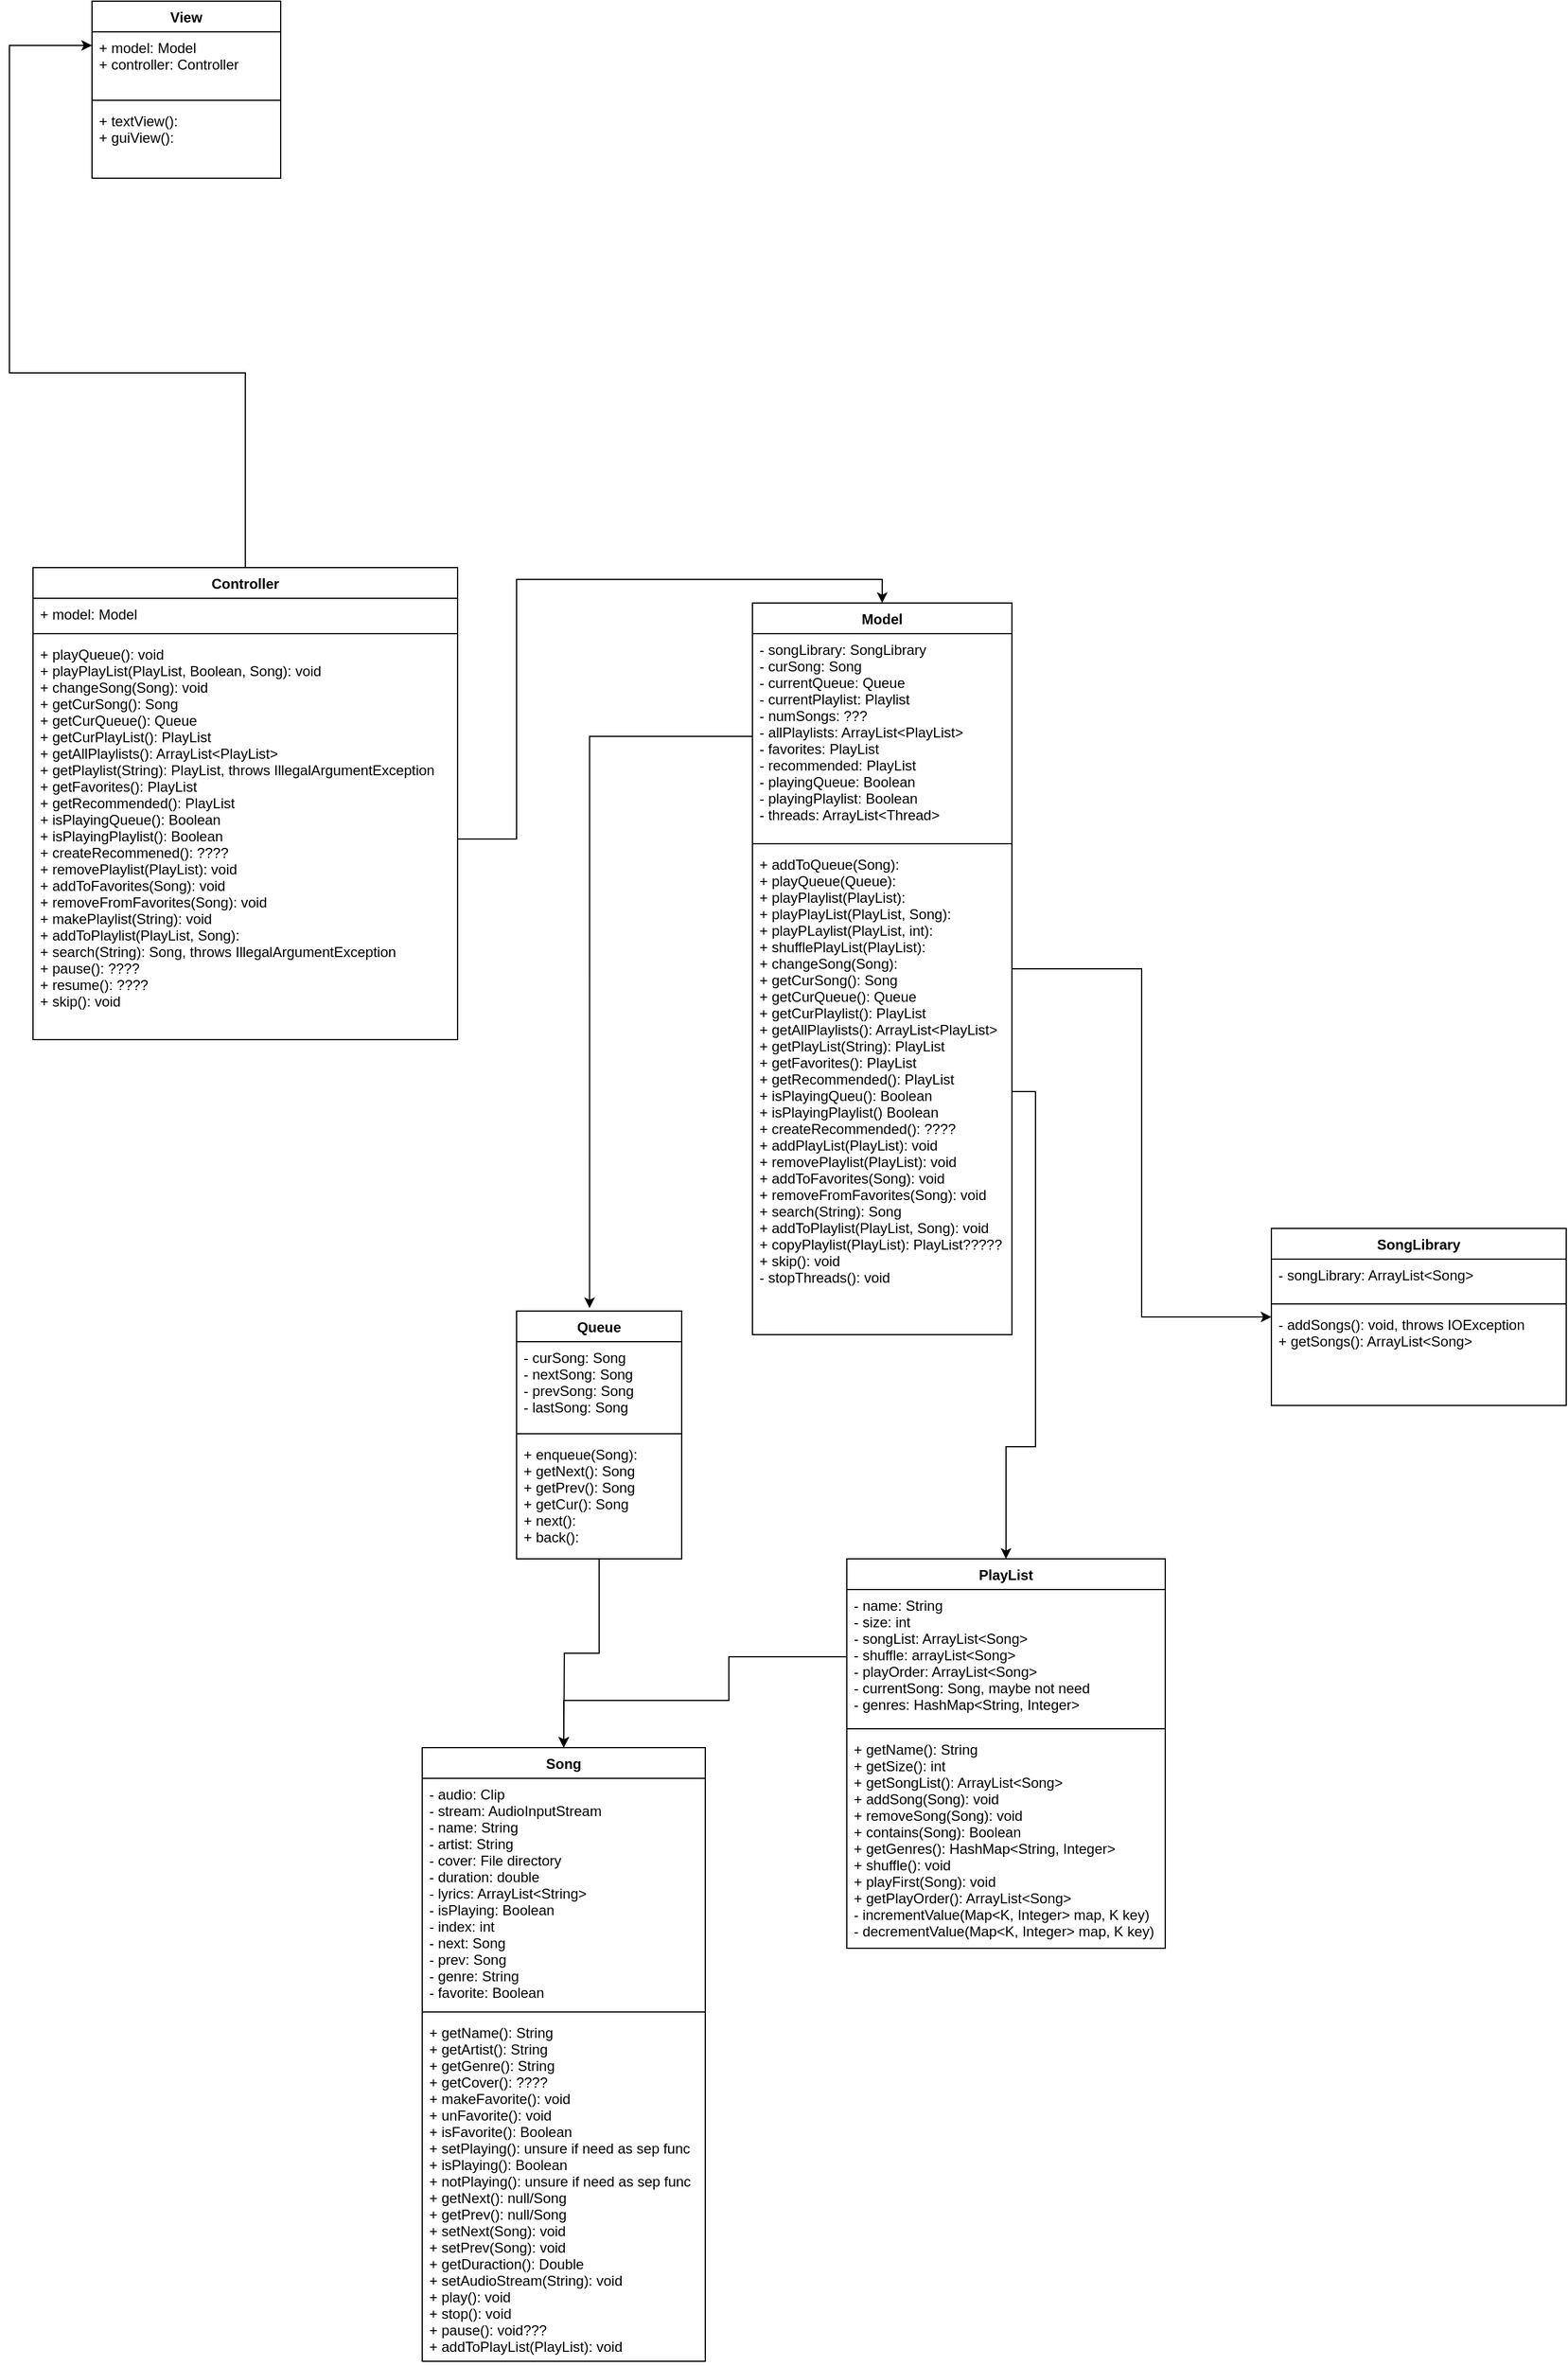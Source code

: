<mxfile version="17.4.6" type="device"><diagram id="x7jedYCvUBm-3-thgjqw" name="Page-1"><mxGraphModel dx="974" dy="2250" grid="1" gridSize="10" guides="1" tooltips="1" connect="1" arrows="1" fold="1" page="1" pageScale="1" pageWidth="850" pageHeight="1100" math="0" shadow="0"><root><mxCell id="0"/><mxCell id="1" parent="0"/><mxCell id="ObbuBhFq9glVBRjWc8WU-5" style="edgeStyle=orthogonalEdgeStyle;rounded=0;orthogonalLoop=1;jettySize=auto;html=1;" edge="1" parent="1" source="OL-D1mIjCB3-K_9TSbV1-14" target="ObbuBhFq9glVBRjWc8WU-1"><mxGeometry relative="1" as="geometry"/></mxCell><mxCell id="OL-D1mIjCB3-K_9TSbV1-14" value="Model" style="swimlane;fontStyle=1;align=center;verticalAlign=top;childLayout=stackLayout;horizontal=1;startSize=26;horizontalStack=0;resizeParent=1;resizeParentMax=0;resizeLast=0;collapsible=1;marginBottom=0;" parent="1" vertex="1"><mxGeometry x="720" y="-450" width="220" height="620" as="geometry"/></mxCell><mxCell id="OL-D1mIjCB3-K_9TSbV1-15" value="- songLibrary: SongLibrary&#10;- curSong: Song&#10;- currentQueue: Queue&#10;- currentPlaylist: Playlist&#10;- numSongs: ???&#10;- allPlaylists: ArrayList&lt;PlayList&gt;&#10;- favorites: PlayList&#10;- recommended: PlayList&#10;- playingQueue: Boolean&#10;- playingPlaylist: Boolean&#10;- threads: ArrayList&lt;Thread&gt;" style="text;strokeColor=none;fillColor=none;align=left;verticalAlign=top;spacingLeft=4;spacingRight=4;overflow=hidden;rotatable=0;points=[[0,0.5],[1,0.5]];portConstraint=eastwest;" parent="OL-D1mIjCB3-K_9TSbV1-14" vertex="1"><mxGeometry y="26" width="220" height="174" as="geometry"/></mxCell><mxCell id="OL-D1mIjCB3-K_9TSbV1-16" value="" style="line;strokeWidth=1;fillColor=none;align=left;verticalAlign=middle;spacingTop=-1;spacingLeft=3;spacingRight=3;rotatable=0;labelPosition=right;points=[];portConstraint=eastwest;" parent="OL-D1mIjCB3-K_9TSbV1-14" vertex="1"><mxGeometry y="200" width="220" height="8" as="geometry"/></mxCell><mxCell id="OL-D1mIjCB3-K_9TSbV1-17" value="+ addToQueue(Song): &#10;+ playQueue(Queue):&#10;+ playPlaylist(PlayList):&#10;+ playPlayList(PlayList, Song):&#10;+ playPLaylist(PlayList, int):&#10;+ shufflePlayList(PlayList):&#10;+ changeSong(Song):&#10;+ getCurSong(): Song&#10;+ getCurQueue(): Queue&#10;+ getCurPlaylist(): PlayList&#10;+ getAllPlaylists(): ArrayList&lt;PlayList&gt;&#10;+ getPlayList(String): PlayList&#10;+ getFavorites(): PlayList&#10;+ getRecommended(): PlayList&#10;+ isPlayingQueu(): Boolean&#10;+ isPlayingPlaylist() Boolean&#10;+ createRecommended(): ????&#10;+ addPlayList(PlayList): void&#10;+ removePlaylist(PlayList): void&#10;+ addToFavorites(Song): void&#10;+ removeFromFavorites(Song): void&#10;+ search(String): Song&#10;+ addToPlaylist(PlayList, Song): void&#10;+ copyPlaylist(PlayList): PlayList?????&#10;+ skip(): void&#10;- stopThreads(): void" style="text;strokeColor=none;fillColor=none;align=left;verticalAlign=top;spacingLeft=4;spacingRight=4;overflow=hidden;rotatable=0;points=[[0,0.5],[1,0.5]];portConstraint=eastwest;" parent="OL-D1mIjCB3-K_9TSbV1-14" vertex="1"><mxGeometry y="208" width="220" height="412" as="geometry"/></mxCell><mxCell id="OL-D1mIjCB3-K_9TSbV1-31" style="edgeStyle=orthogonalEdgeStyle;rounded=0;orthogonalLoop=1;jettySize=auto;html=1;exitX=0.5;exitY=0;exitDx=0;exitDy=0;entryX=0;entryY=0.25;entryDx=0;entryDy=0;" parent="1" source="OL-D1mIjCB3-K_9TSbV1-18" target="OL-D1mIjCB3-K_9TSbV1-22" edge="1"><mxGeometry relative="1" as="geometry"/></mxCell><mxCell id="OL-D1mIjCB3-K_9TSbV1-18" value="Controller" style="swimlane;fontStyle=1;align=center;verticalAlign=top;childLayout=stackLayout;horizontal=1;startSize=26;horizontalStack=0;resizeParent=1;resizeParentMax=0;resizeLast=0;collapsible=1;marginBottom=0;" parent="1" vertex="1"><mxGeometry x="110" y="-480" width="360" height="400" as="geometry"/></mxCell><mxCell id="OL-D1mIjCB3-K_9TSbV1-19" value="+ model: Model" style="text;strokeColor=none;fillColor=none;align=left;verticalAlign=top;spacingLeft=4;spacingRight=4;overflow=hidden;rotatable=0;points=[[0,0.5],[1,0.5]];portConstraint=eastwest;" parent="OL-D1mIjCB3-K_9TSbV1-18" vertex="1"><mxGeometry y="26" width="360" height="26" as="geometry"/></mxCell><mxCell id="OL-D1mIjCB3-K_9TSbV1-20" value="" style="line;strokeWidth=1;fillColor=none;align=left;verticalAlign=middle;spacingTop=-1;spacingLeft=3;spacingRight=3;rotatable=0;labelPosition=right;points=[];portConstraint=eastwest;" parent="OL-D1mIjCB3-K_9TSbV1-18" vertex="1"><mxGeometry y="52" width="360" height="8" as="geometry"/></mxCell><mxCell id="OL-D1mIjCB3-K_9TSbV1-21" value="+ playQueue(): void&#10;+ playPlayList(PlayList, Boolean, Song): void&#10;+ changeSong(Song): void&#10;+ getCurSong(): Song&#10;+ getCurQueue(): Queue&#10;+ getCurPlayList(): PlayList&#10;+ getAllPlaylists(): ArrayList&lt;PlayList&gt;&#10;+ getPlaylist(String): PlayList, throws IllegalArgumentException&#10;+ getFavorites(): PlayList&#10;+ getRecommended(): PlayList&#10;+ isPlayingQueue(): Boolean&#10;+ isPlayingPlaylist(): Boolean&#10;+ createRecommened(): ????&#10;+ removePlaylist(PlayList): void&#10;+ addToFavorites(Song): void&#10;+ removeFromFavorites(Song): void&#10;+ makePlaylist(String): void&#10;+ addToPlaylist(PlayList, Song):&#10;+ search(String): Song, throws IllegalArgumentException&#10;+ pause(): ????&#10;+ resume(): ????&#10;+ skip(): void" style="text;strokeColor=none;fillColor=none;align=left;verticalAlign=top;spacingLeft=4;spacingRight=4;overflow=hidden;rotatable=0;points=[[0,0.5],[1,0.5]];portConstraint=eastwest;" parent="OL-D1mIjCB3-K_9TSbV1-18" vertex="1"><mxGeometry y="60" width="360" height="340" as="geometry"/></mxCell><mxCell id="OL-D1mIjCB3-K_9TSbV1-22" value="View" style="swimlane;fontStyle=1;align=center;verticalAlign=top;childLayout=stackLayout;horizontal=1;startSize=26;horizontalStack=0;resizeParent=1;resizeParentMax=0;resizeLast=0;collapsible=1;marginBottom=0;" parent="1" vertex="1"><mxGeometry x="160" y="-960" width="160" height="150" as="geometry"/></mxCell><mxCell id="OL-D1mIjCB3-K_9TSbV1-23" value="+ model: Model&#10;+ controller: Controller" style="text;strokeColor=none;fillColor=none;align=left;verticalAlign=top;spacingLeft=4;spacingRight=4;overflow=hidden;rotatable=0;points=[[0,0.5],[1,0.5]];portConstraint=eastwest;" parent="OL-D1mIjCB3-K_9TSbV1-22" vertex="1"><mxGeometry y="26" width="160" height="54" as="geometry"/></mxCell><mxCell id="OL-D1mIjCB3-K_9TSbV1-24" value="" style="line;strokeWidth=1;fillColor=none;align=left;verticalAlign=middle;spacingTop=-1;spacingLeft=3;spacingRight=3;rotatable=0;labelPosition=right;points=[];portConstraint=eastwest;" parent="OL-D1mIjCB3-K_9TSbV1-22" vertex="1"><mxGeometry y="80" width="160" height="8" as="geometry"/></mxCell><mxCell id="OL-D1mIjCB3-K_9TSbV1-25" value="+ textView():&#10;+ guiView():" style="text;strokeColor=none;fillColor=none;align=left;verticalAlign=top;spacingLeft=4;spacingRight=4;overflow=hidden;rotatable=0;points=[[0,0.5],[1,0.5]];portConstraint=eastwest;" parent="OL-D1mIjCB3-K_9TSbV1-22" vertex="1"><mxGeometry y="88" width="160" height="62" as="geometry"/></mxCell><mxCell id="eeyS4aO8ozMA6YHfOCXn-1" value="PlayList" style="swimlane;fontStyle=1;align=center;verticalAlign=top;childLayout=stackLayout;horizontal=1;startSize=26;horizontalStack=0;resizeParent=1;resizeParentMax=0;resizeLast=0;collapsible=1;marginBottom=0;" parent="1" vertex="1"><mxGeometry x="800" y="360" width="270" height="330" as="geometry"/></mxCell><mxCell id="eeyS4aO8ozMA6YHfOCXn-2" value="- name: String&#10;- size: int&#10;- songList: ArrayList&lt;Song&gt;&#10;- shuffle: arrayList&lt;Song&gt;&#10;- playOrder: ArrayList&lt;Song&gt;&#10;- currentSong: Song, maybe not need&#10;- genres: HashMap&lt;String, Integer&gt;" style="text;strokeColor=none;fillColor=none;align=left;verticalAlign=top;spacingLeft=4;spacingRight=4;overflow=hidden;rotatable=0;points=[[0,0.5],[1,0.5]];portConstraint=eastwest;" parent="eeyS4aO8ozMA6YHfOCXn-1" vertex="1"><mxGeometry y="26" width="270" height="114" as="geometry"/></mxCell><mxCell id="eeyS4aO8ozMA6YHfOCXn-3" value="" style="line;strokeWidth=1;fillColor=none;align=left;verticalAlign=middle;spacingTop=-1;spacingLeft=3;spacingRight=3;rotatable=0;labelPosition=right;points=[];portConstraint=eastwest;" parent="eeyS4aO8ozMA6YHfOCXn-1" vertex="1"><mxGeometry y="140" width="270" height="8" as="geometry"/></mxCell><mxCell id="eeyS4aO8ozMA6YHfOCXn-4" value="+ getName(): String&#10;+ getSize(): int&#10;+ getSongList(): ArrayList&lt;Song&gt;&#10;+ addSong(Song): void&#10;+ removeSong(Song): void&#10;+ contains(Song): Boolean&#10;+ getGenres(): HashMap&lt;String, Integer&gt;&#10;+ shuffle(): void&#10;+ playFirst(Song): void&#10;+ getPlayOrder(): ArrayList&lt;Song&gt;&#10;- incrementValue(Map&lt;K, Integer&gt; map, K key)&#10;- decrementValue(Map&lt;K, Integer&gt; map, K key)" style="text;strokeColor=none;fillColor=none;align=left;verticalAlign=top;spacingLeft=4;spacingRight=4;overflow=hidden;rotatable=0;points=[[0,0.5],[1,0.5]];portConstraint=eastwest;" parent="eeyS4aO8ozMA6YHfOCXn-1" vertex="1"><mxGeometry y="148" width="270" height="182" as="geometry"/></mxCell><mxCell id="ObbuBhFq9glVBRjWc8WU-7" style="edgeStyle=orthogonalEdgeStyle;rounded=0;orthogonalLoop=1;jettySize=auto;html=1;" edge="1" parent="1" source="eeyS4aO8ozMA6YHfOCXn-5"><mxGeometry relative="1" as="geometry"><mxPoint x="560" y="520" as="targetPoint"/></mxGeometry></mxCell><mxCell id="eeyS4aO8ozMA6YHfOCXn-5" value="Queue" style="swimlane;fontStyle=1;align=center;verticalAlign=top;childLayout=stackLayout;horizontal=1;startSize=26;horizontalStack=0;resizeParent=1;resizeParentMax=0;resizeLast=0;collapsible=1;marginBottom=0;" parent="1" vertex="1"><mxGeometry x="520" y="150" width="140" height="210" as="geometry"/></mxCell><mxCell id="eeyS4aO8ozMA6YHfOCXn-6" value="- curSong: Song&#10;- nextSong: Song&#10;- prevSong: Song&#10;- lastSong: Song" style="text;strokeColor=none;fillColor=none;align=left;verticalAlign=top;spacingLeft=4;spacingRight=4;overflow=hidden;rotatable=0;points=[[0,0.5],[1,0.5]];portConstraint=eastwest;" parent="eeyS4aO8ozMA6YHfOCXn-5" vertex="1"><mxGeometry y="26" width="140" height="74" as="geometry"/></mxCell><mxCell id="eeyS4aO8ozMA6YHfOCXn-7" value="" style="line;strokeWidth=1;fillColor=none;align=left;verticalAlign=middle;spacingTop=-1;spacingLeft=3;spacingRight=3;rotatable=0;labelPosition=right;points=[];portConstraint=eastwest;" parent="eeyS4aO8ozMA6YHfOCXn-5" vertex="1"><mxGeometry y="100" width="140" height="8" as="geometry"/></mxCell><mxCell id="eeyS4aO8ozMA6YHfOCXn-8" value="+ enqueue(Song): &#10;+ getNext(): Song&#10;+ getPrev(): Song&#10;+ getCur(): Song&#10;+ next(): &#10;+ back():" style="text;strokeColor=none;fillColor=none;align=left;verticalAlign=top;spacingLeft=4;spacingRight=4;overflow=hidden;rotatable=0;points=[[0,0.5],[1,0.5]];portConstraint=eastwest;" parent="eeyS4aO8ozMA6YHfOCXn-5" vertex="1"><mxGeometry y="108" width="140" height="102" as="geometry"/></mxCell><mxCell id="eeyS4aO8ozMA6YHfOCXn-9" value="Song" style="swimlane;fontStyle=1;align=center;verticalAlign=top;childLayout=stackLayout;horizontal=1;startSize=26;horizontalStack=0;resizeParent=1;resizeParentMax=0;resizeLast=0;collapsible=1;marginBottom=0;" parent="1" vertex="1"><mxGeometry x="440" y="520" width="240" height="520" as="geometry"/></mxCell><mxCell id="eeyS4aO8ozMA6YHfOCXn-10" value="- audio: Clip&#10;- stream: AudioInputStream&#10;- name: String&#10;- artist: String&#10;- cover: File directory&#10;- duration: double&#10;- lyrics: ArrayList&lt;String&gt;&#10;- isPlaying: Boolean&#10;- index: int&#10;- next: Song&#10;- prev: Song&#10;- genre: String&#10;- favorite: Boolean" style="text;strokeColor=none;fillColor=none;align=left;verticalAlign=top;spacingLeft=4;spacingRight=4;overflow=hidden;rotatable=0;points=[[0,0.5],[1,0.5]];portConstraint=eastwest;" parent="eeyS4aO8ozMA6YHfOCXn-9" vertex="1"><mxGeometry y="26" width="240" height="194" as="geometry"/></mxCell><mxCell id="eeyS4aO8ozMA6YHfOCXn-11" value="" style="line;strokeWidth=1;fillColor=none;align=left;verticalAlign=middle;spacingTop=-1;spacingLeft=3;spacingRight=3;rotatable=0;labelPosition=right;points=[];portConstraint=eastwest;" parent="eeyS4aO8ozMA6YHfOCXn-9" vertex="1"><mxGeometry y="220" width="240" height="8" as="geometry"/></mxCell><mxCell id="eeyS4aO8ozMA6YHfOCXn-12" value="+ getName(): String&#10;+ getArtist(): String&#10;+ getGenre(): String&#10;+ getCover(): ????&#10;+ makeFavorite(): void&#10;+ unFavorite(): void&#10;+ isFavorite(): Boolean&#10;+ setPlaying(): unsure if need as sep func&#10;+ isPlaying(): Boolean&#10;+ notPlaying(): unsure if need as sep func&#10;+ getNext(): null/Song&#10;+ getPrev(): null/Song&#10;+ setNext(Song): void&#10;+ setPrev(Song): void&#10;+ getDuraction(): Double&#10;+ setAudioStream(String): void&#10;+ play(): void&#10;+ stop(): void&#10;+ pause(): void???&#10;+ addToPlayList(PlayList): void" style="text;strokeColor=none;fillColor=none;align=left;verticalAlign=top;spacingLeft=4;spacingRight=4;overflow=hidden;rotatable=0;points=[[0,0.5],[1,0.5]];portConstraint=eastwest;" parent="eeyS4aO8ozMA6YHfOCXn-9" vertex="1"><mxGeometry y="228" width="240" height="292" as="geometry"/></mxCell><mxCell id="eeyS4aO8ozMA6YHfOCXn-15" style="edgeStyle=orthogonalEdgeStyle;rounded=0;orthogonalLoop=1;jettySize=auto;html=1;entryX=0.5;entryY=0;entryDx=0;entryDy=0;" parent="1" source="OL-D1mIjCB3-K_9TSbV1-21" target="OL-D1mIjCB3-K_9TSbV1-14" edge="1"><mxGeometry relative="1" as="geometry"><Array as="points"><mxPoint x="520" y="-250"/><mxPoint x="520" y="-470"/><mxPoint x="830" y="-470"/></Array></mxGeometry></mxCell><mxCell id="eeyS4aO8ozMA6YHfOCXn-19" style="edgeStyle=orthogonalEdgeStyle;rounded=0;orthogonalLoop=1;jettySize=auto;html=1;entryX=0.442;entryY=-0.012;entryDx=0;entryDy=0;entryPerimeter=0;" parent="1" source="OL-D1mIjCB3-K_9TSbV1-15" target="eeyS4aO8ozMA6YHfOCXn-5" edge="1"><mxGeometry relative="1" as="geometry"/></mxCell><mxCell id="eeyS4aO8ozMA6YHfOCXn-21" style="edgeStyle=orthogonalEdgeStyle;rounded=0;orthogonalLoop=1;jettySize=auto;html=1;exitX=0;exitY=0.5;exitDx=0;exitDy=0;" parent="1" source="eeyS4aO8ozMA6YHfOCXn-2" edge="1"><mxGeometry relative="1" as="geometry"><mxPoint x="560" y="520" as="targetPoint"/><Array as="points"><mxPoint x="700" y="443"/><mxPoint x="700" y="480"/><mxPoint x="560" y="480"/></Array></mxGeometry></mxCell><mxCell id="ObbuBhFq9glVBRjWc8WU-1" value="SongLibrary" style="swimlane;fontStyle=1;align=center;verticalAlign=top;childLayout=stackLayout;horizontal=1;startSize=26;horizontalStack=0;resizeParent=1;resizeParentMax=0;resizeLast=0;collapsible=1;marginBottom=0;" vertex="1" parent="1"><mxGeometry x="1160" y="80" width="250" height="150" as="geometry"/></mxCell><mxCell id="ObbuBhFq9glVBRjWc8WU-2" value="- songLibrary: ArrayList&lt;Song&gt;&#10;" style="text;strokeColor=none;fillColor=none;align=left;verticalAlign=top;spacingLeft=4;spacingRight=4;overflow=hidden;rotatable=0;points=[[0,0.5],[1,0.5]];portConstraint=eastwest;" vertex="1" parent="ObbuBhFq9glVBRjWc8WU-1"><mxGeometry y="26" width="250" height="34" as="geometry"/></mxCell><mxCell id="ObbuBhFq9glVBRjWc8WU-3" value="" style="line;strokeWidth=1;fillColor=none;align=left;verticalAlign=middle;spacingTop=-1;spacingLeft=3;spacingRight=3;rotatable=0;labelPosition=right;points=[];portConstraint=eastwest;" vertex="1" parent="ObbuBhFq9glVBRjWc8WU-1"><mxGeometry y="60" width="250" height="8" as="geometry"/></mxCell><mxCell id="ObbuBhFq9glVBRjWc8WU-4" value="- addSongs(): void, throws IOException&#10;+ getSongs(): ArrayList&lt;Song&gt;" style="text;strokeColor=none;fillColor=none;align=left;verticalAlign=top;spacingLeft=4;spacingRight=4;overflow=hidden;rotatable=0;points=[[0,0.5],[1,0.5]];portConstraint=eastwest;" vertex="1" parent="ObbuBhFq9glVBRjWc8WU-1"><mxGeometry y="68" width="250" height="82" as="geometry"/></mxCell><mxCell id="ObbuBhFq9glVBRjWc8WU-6" style="edgeStyle=orthogonalEdgeStyle;rounded=0;orthogonalLoop=1;jettySize=auto;html=1;entryX=0.5;entryY=0;entryDx=0;entryDy=0;" edge="1" parent="1" source="OL-D1mIjCB3-K_9TSbV1-17" target="eeyS4aO8ozMA6YHfOCXn-1"><mxGeometry relative="1" as="geometry"/></mxCell></root></mxGraphModel></diagram></mxfile>